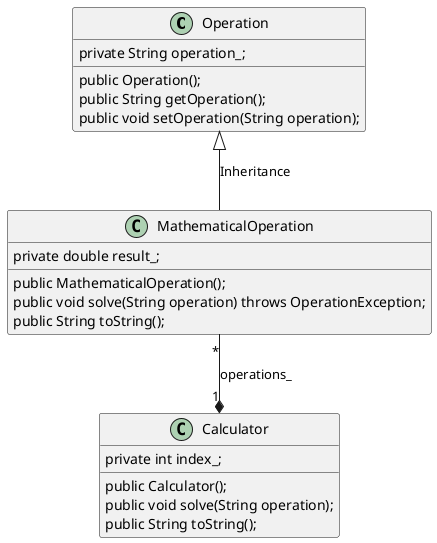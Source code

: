 @startuml

class Operation {
    private String operation_;

    public Operation(); 
    public String getOperation();
    public void setOperation(String operation);
}

class MathematicalOperation {
    private double result_;

    public MathematicalOperation();
    public void solve(String operation) throws OperationException;
    public String toString();
} 

class Calculator {
    private int index_;
	
    public Calculator();
    public void solve(String operation);
    public String toString();
} 

Operation <|-down- MathematicalOperation: Inheritance
Calculator "1" *-up- "*" MathematicalOperation: operations_

@enduml